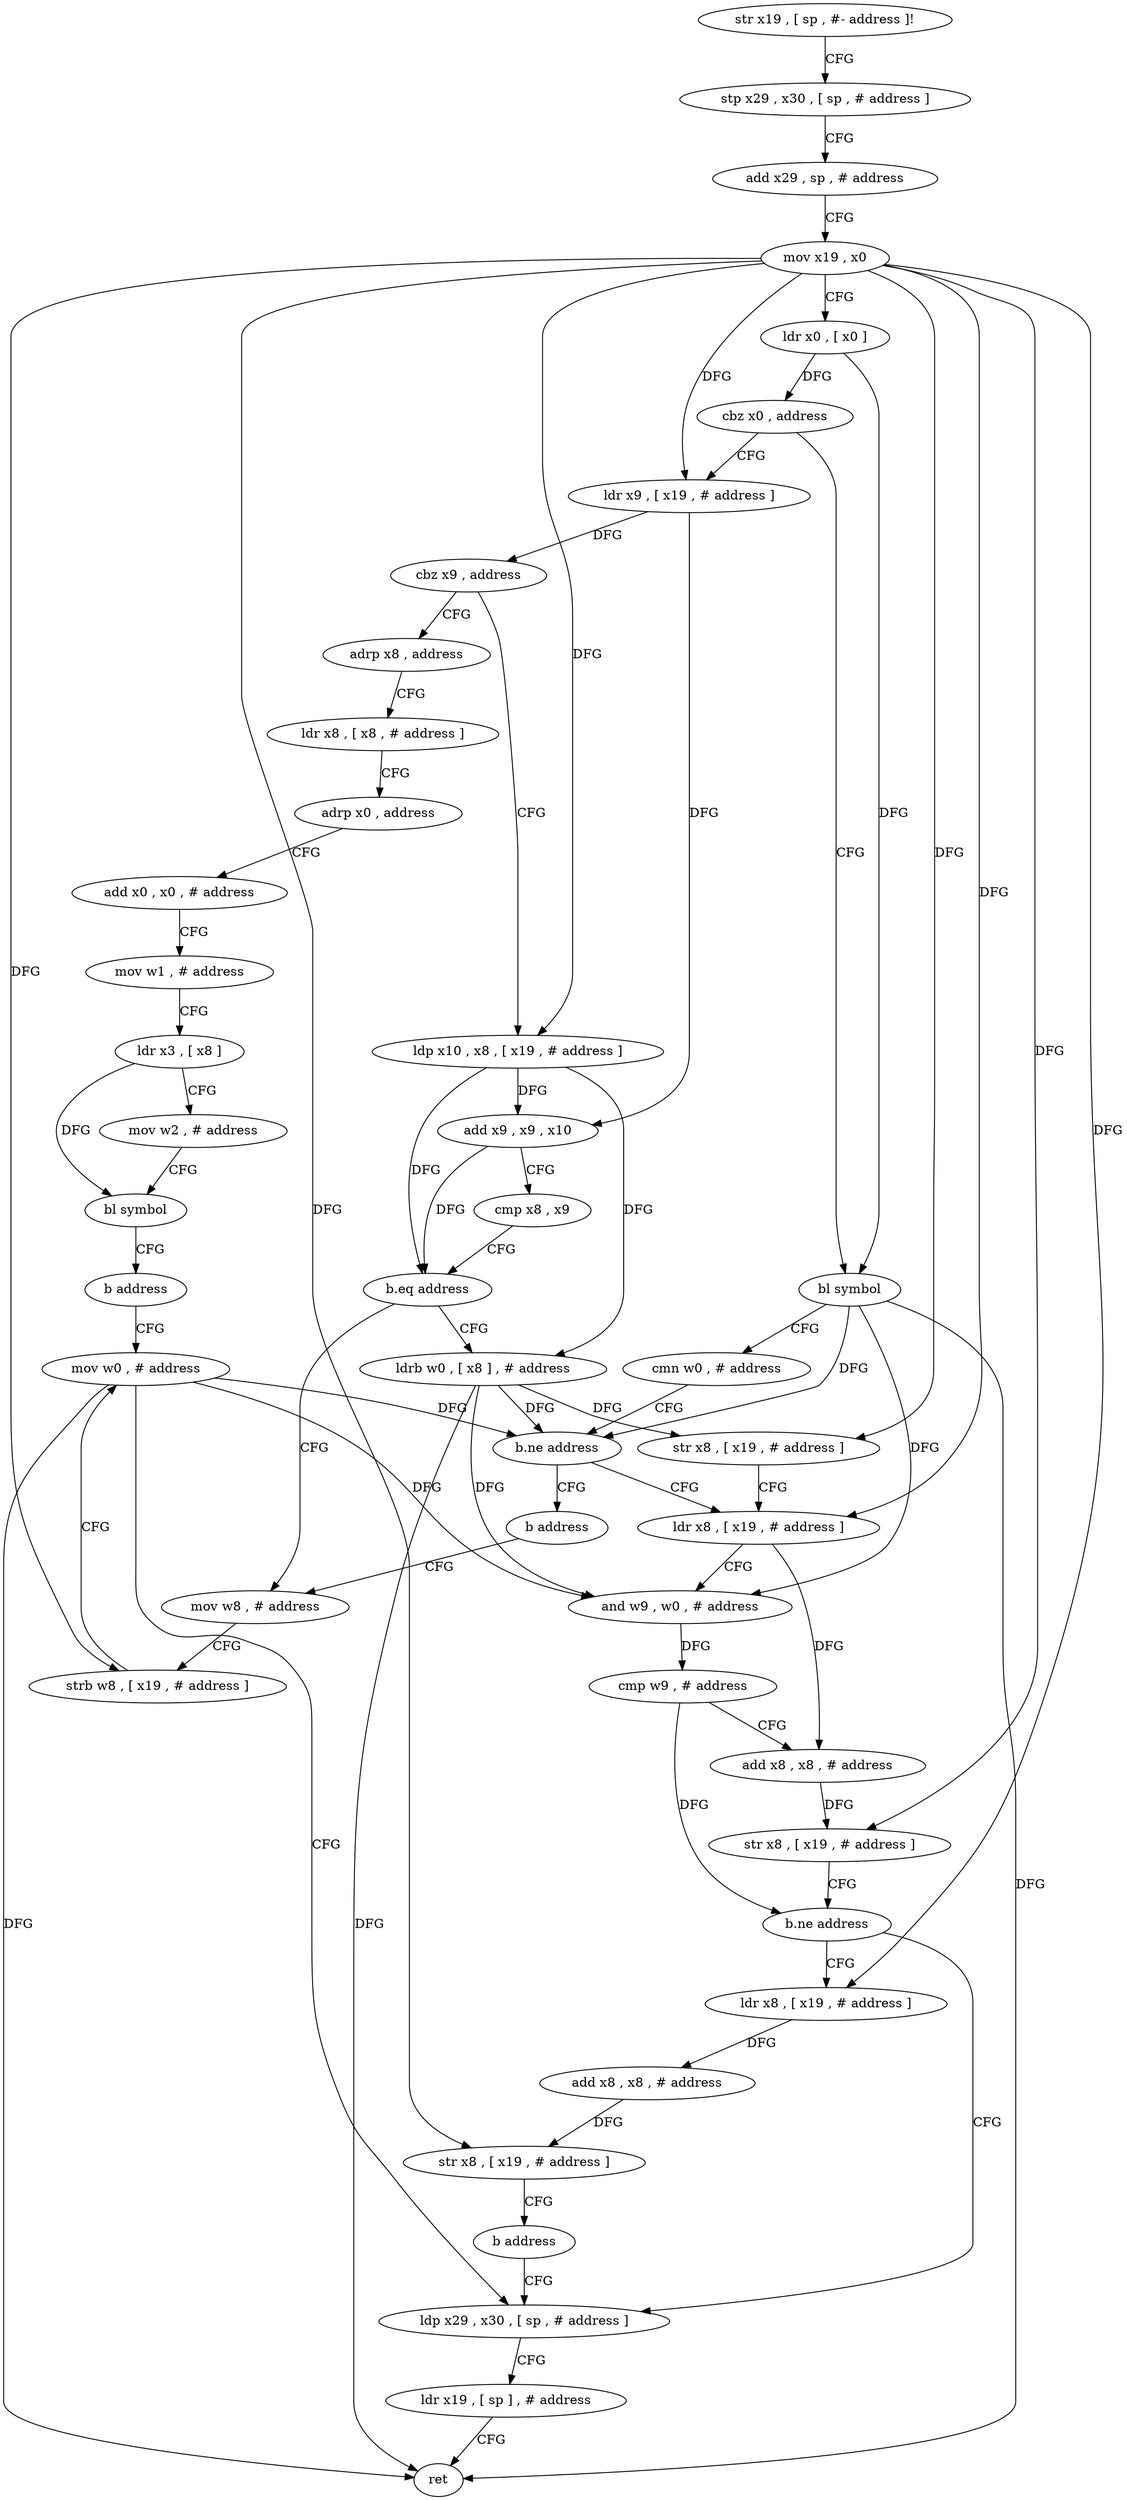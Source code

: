 digraph "func" {
"94616" [label = "str x19 , [ sp , #- address ]!" ]
"94620" [label = "stp x29 , x30 , [ sp , # address ]" ]
"94624" [label = "add x29 , sp , # address" ]
"94628" [label = "mov x19 , x0" ]
"94632" [label = "ldr x0 , [ x0 ]" ]
"94636" [label = "cbz x0 , address" ]
"94656" [label = "ldr x9 , [ x19 , # address ]" ]
"94640" [label = "bl symbol" ]
"94660" [label = "cbz x9 , address" ]
"94752" [label = "adrp x8 , address" ]
"94664" [label = "ldp x10 , x8 , [ x19 , # address ]" ]
"94644" [label = "cmn w0 , # address" ]
"94648" [label = "b.ne address" ]
"94688" [label = "ldr x8 , [ x19 , # address ]" ]
"94652" [label = "b address" ]
"94756" [label = "ldr x8 , [ x8 , # address ]" ]
"94760" [label = "adrp x0 , address" ]
"94764" [label = "add x0 , x0 , # address" ]
"94768" [label = "mov w1 , # address" ]
"94772" [label = "ldr x3 , [ x8 ]" ]
"94776" [label = "mov w2 , # address" ]
"94780" [label = "bl symbol" ]
"94784" [label = "b address" ]
"94736" [label = "mov w0 , # address" ]
"94668" [label = "add x9 , x9 , x10" ]
"94672" [label = "cmp x8 , x9" ]
"94676" [label = "b.eq address" ]
"94728" [label = "mov w8 , # address" ]
"94680" [label = "ldrb w0 , [ x8 ] , # address" ]
"94692" [label = "and w9 , w0 , # address" ]
"94696" [label = "cmp w9 , # address" ]
"94700" [label = "add x8 , x8 , # address" ]
"94704" [label = "str x8 , [ x19 , # address ]" ]
"94708" [label = "b.ne address" ]
"94740" [label = "ldp x29 , x30 , [ sp , # address ]" ]
"94712" [label = "ldr x8 , [ x19 , # address ]" ]
"94732" [label = "strb w8 , [ x19 , # address ]" ]
"94684" [label = "str x8 , [ x19 , # address ]" ]
"94744" [label = "ldr x19 , [ sp ] , # address" ]
"94748" [label = "ret" ]
"94716" [label = "add x8 , x8 , # address" ]
"94720" [label = "str x8 , [ x19 , # address ]" ]
"94724" [label = "b address" ]
"94616" -> "94620" [ label = "CFG" ]
"94620" -> "94624" [ label = "CFG" ]
"94624" -> "94628" [ label = "CFG" ]
"94628" -> "94632" [ label = "CFG" ]
"94628" -> "94656" [ label = "DFG" ]
"94628" -> "94664" [ label = "DFG" ]
"94628" -> "94688" [ label = "DFG" ]
"94628" -> "94704" [ label = "DFG" ]
"94628" -> "94732" [ label = "DFG" ]
"94628" -> "94684" [ label = "DFG" ]
"94628" -> "94712" [ label = "DFG" ]
"94628" -> "94720" [ label = "DFG" ]
"94632" -> "94636" [ label = "DFG" ]
"94632" -> "94640" [ label = "DFG" ]
"94636" -> "94656" [ label = "CFG" ]
"94636" -> "94640" [ label = "CFG" ]
"94656" -> "94660" [ label = "DFG" ]
"94656" -> "94668" [ label = "DFG" ]
"94640" -> "94644" [ label = "CFG" ]
"94640" -> "94648" [ label = "DFG" ]
"94640" -> "94692" [ label = "DFG" ]
"94640" -> "94748" [ label = "DFG" ]
"94660" -> "94752" [ label = "CFG" ]
"94660" -> "94664" [ label = "CFG" ]
"94752" -> "94756" [ label = "CFG" ]
"94664" -> "94668" [ label = "DFG" ]
"94664" -> "94676" [ label = "DFG" ]
"94664" -> "94680" [ label = "DFG" ]
"94644" -> "94648" [ label = "CFG" ]
"94648" -> "94688" [ label = "CFG" ]
"94648" -> "94652" [ label = "CFG" ]
"94688" -> "94692" [ label = "CFG" ]
"94688" -> "94700" [ label = "DFG" ]
"94652" -> "94728" [ label = "CFG" ]
"94756" -> "94760" [ label = "CFG" ]
"94760" -> "94764" [ label = "CFG" ]
"94764" -> "94768" [ label = "CFG" ]
"94768" -> "94772" [ label = "CFG" ]
"94772" -> "94776" [ label = "CFG" ]
"94772" -> "94780" [ label = "DFG" ]
"94776" -> "94780" [ label = "CFG" ]
"94780" -> "94784" [ label = "CFG" ]
"94784" -> "94736" [ label = "CFG" ]
"94736" -> "94740" [ label = "CFG" ]
"94736" -> "94648" [ label = "DFG" ]
"94736" -> "94692" [ label = "DFG" ]
"94736" -> "94748" [ label = "DFG" ]
"94668" -> "94672" [ label = "CFG" ]
"94668" -> "94676" [ label = "DFG" ]
"94672" -> "94676" [ label = "CFG" ]
"94676" -> "94728" [ label = "CFG" ]
"94676" -> "94680" [ label = "CFG" ]
"94728" -> "94732" [ label = "CFG" ]
"94680" -> "94684" [ label = "DFG" ]
"94680" -> "94648" [ label = "DFG" ]
"94680" -> "94692" [ label = "DFG" ]
"94680" -> "94748" [ label = "DFG" ]
"94692" -> "94696" [ label = "DFG" ]
"94696" -> "94700" [ label = "CFG" ]
"94696" -> "94708" [ label = "DFG" ]
"94700" -> "94704" [ label = "DFG" ]
"94704" -> "94708" [ label = "CFG" ]
"94708" -> "94740" [ label = "CFG" ]
"94708" -> "94712" [ label = "CFG" ]
"94740" -> "94744" [ label = "CFG" ]
"94712" -> "94716" [ label = "DFG" ]
"94732" -> "94736" [ label = "CFG" ]
"94684" -> "94688" [ label = "CFG" ]
"94744" -> "94748" [ label = "CFG" ]
"94716" -> "94720" [ label = "DFG" ]
"94720" -> "94724" [ label = "CFG" ]
"94724" -> "94740" [ label = "CFG" ]
}
